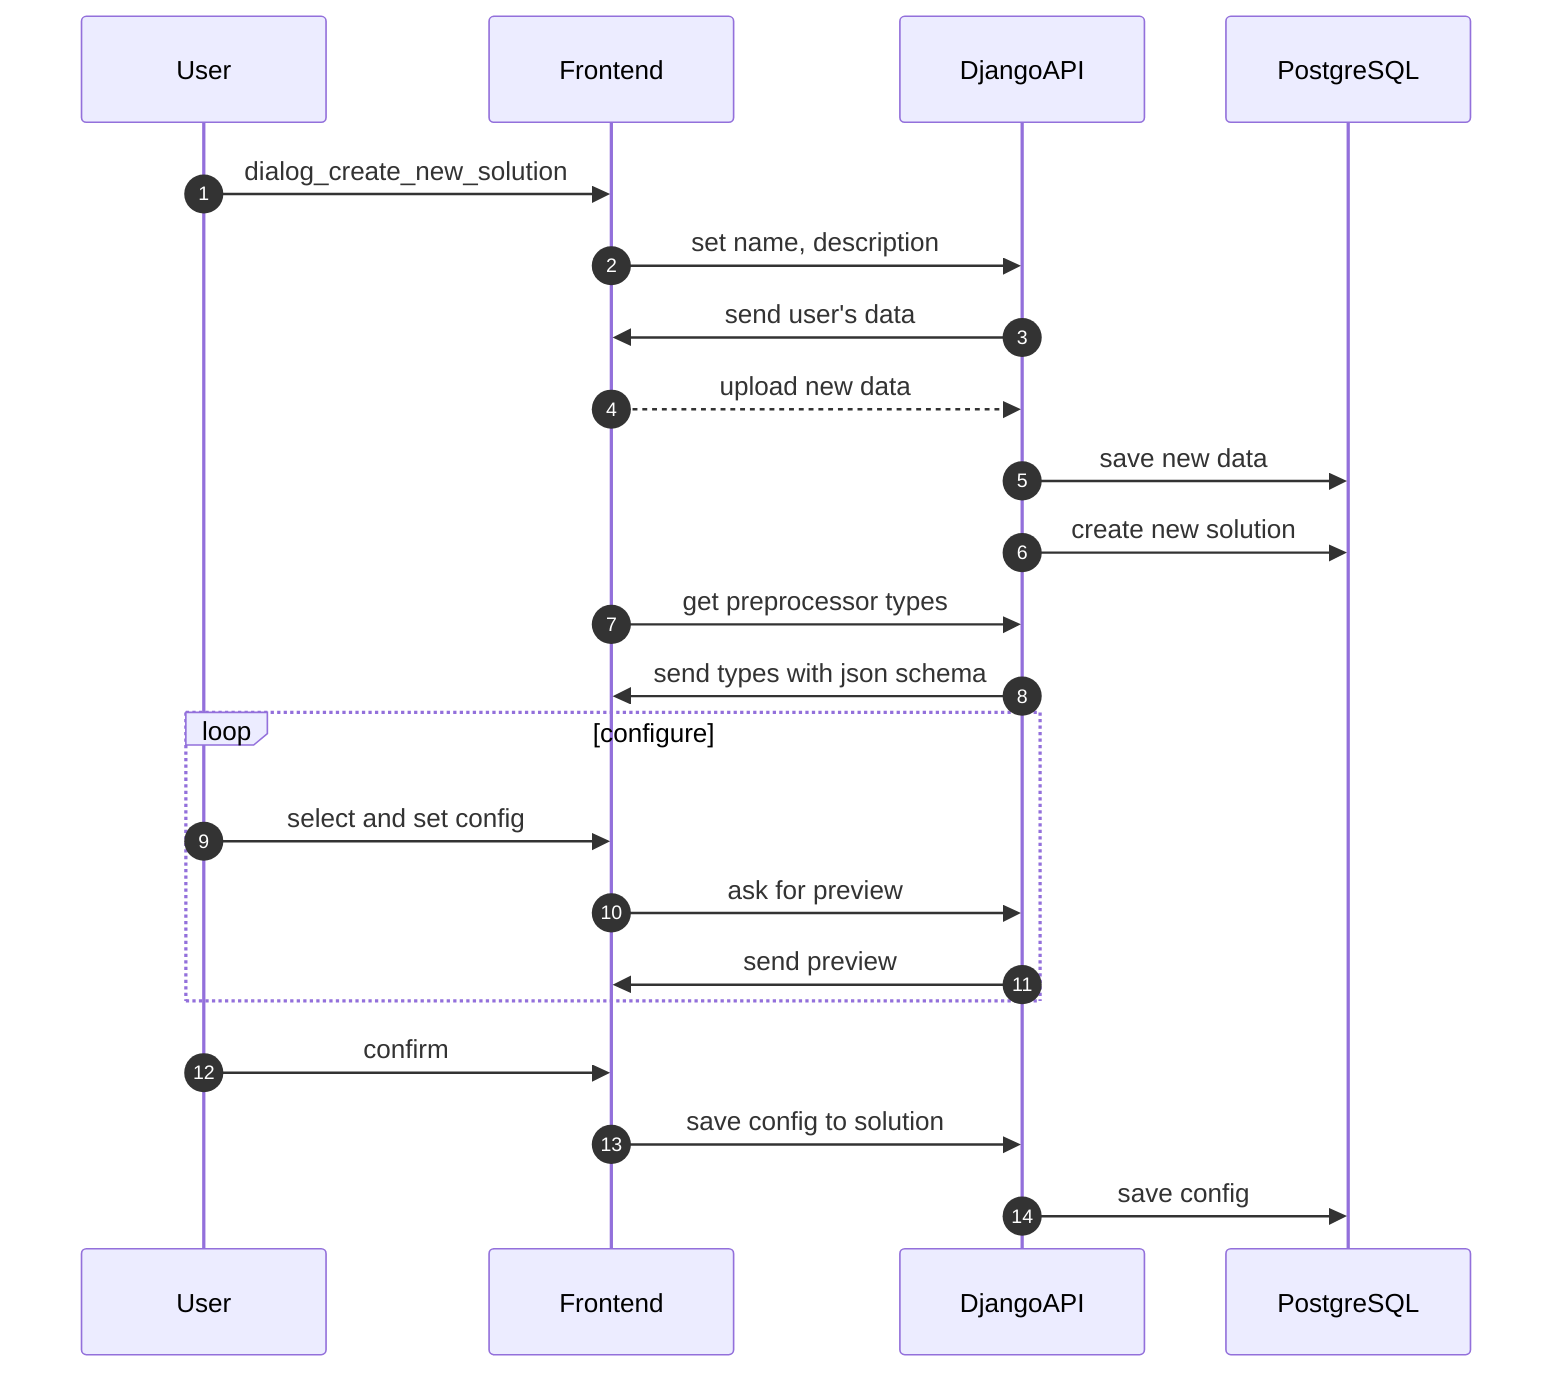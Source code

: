sequenceDiagram
    autonumber
    User ->> Frontend: dialog_create_new_solution
    
    Frontend->>DjangoAPI: set name, description
    DjangoAPI->>Frontend: send user's data
    Frontend-->>DjangoAPI: upload new data
    DjangoAPI->> PostgreSQL: save new data
    DjangoAPI->> PostgreSQL: create new solution

    Frontend->>DjangoAPI: get preprocessor types
    DjangoAPI->>Frontend: send types with json schema
    
    loop configure
      User ->> Frontend: select and set config
      Frontend->>DjangoAPI: ask for preview
      DjangoAPI->>Frontend: send preview
    end

    User ->> Frontend: confirm 
    Frontend->>DjangoAPI: save config to solution
    DjangoAPI->> PostgreSQL: save config
